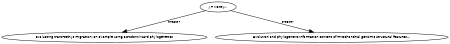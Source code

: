 digraph G {
size="3,3";
node [fontsize=7, fontname="Helvetica"];
edge [fontsize=7, fontname="Helvetica"];
node0 [label="J R Macey...", width=0.27433100247,height=0.27433100247];
node1 [label="Evaluating trans-tethys migration: an example using acrodont lizard phylogenetics", width=0.27433100247,height=0.27433100247];
node2 [label="Evolution and phylogenetic information content of mitochondrial genomic structural features...", width=0.27433100247,height=0.27433100247];
node0 -> node1 [label="creator"];
node0 -> node2 [label="creator"];
}

